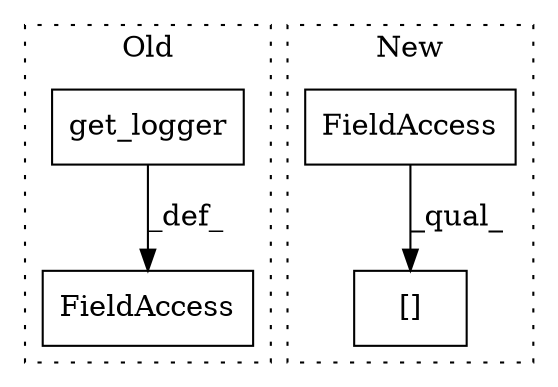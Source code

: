 digraph G {
subgraph cluster0 {
1 [label="get_logger" a="32" s="344,363" l="11,1" shape="box"];
3 [label="FieldAccess" a="22" s="332" l="11" shape="box"];
label = "Old";
style="dotted";
}
subgraph cluster1 {
2 [label="[]" a="2" s="1426,1458" l="20,1" shape="box"];
4 [label="FieldAccess" a="22" s="1426" l="19" shape="box"];
label = "New";
style="dotted";
}
1 -> 3 [label="_def_"];
4 -> 2 [label="_qual_"];
}